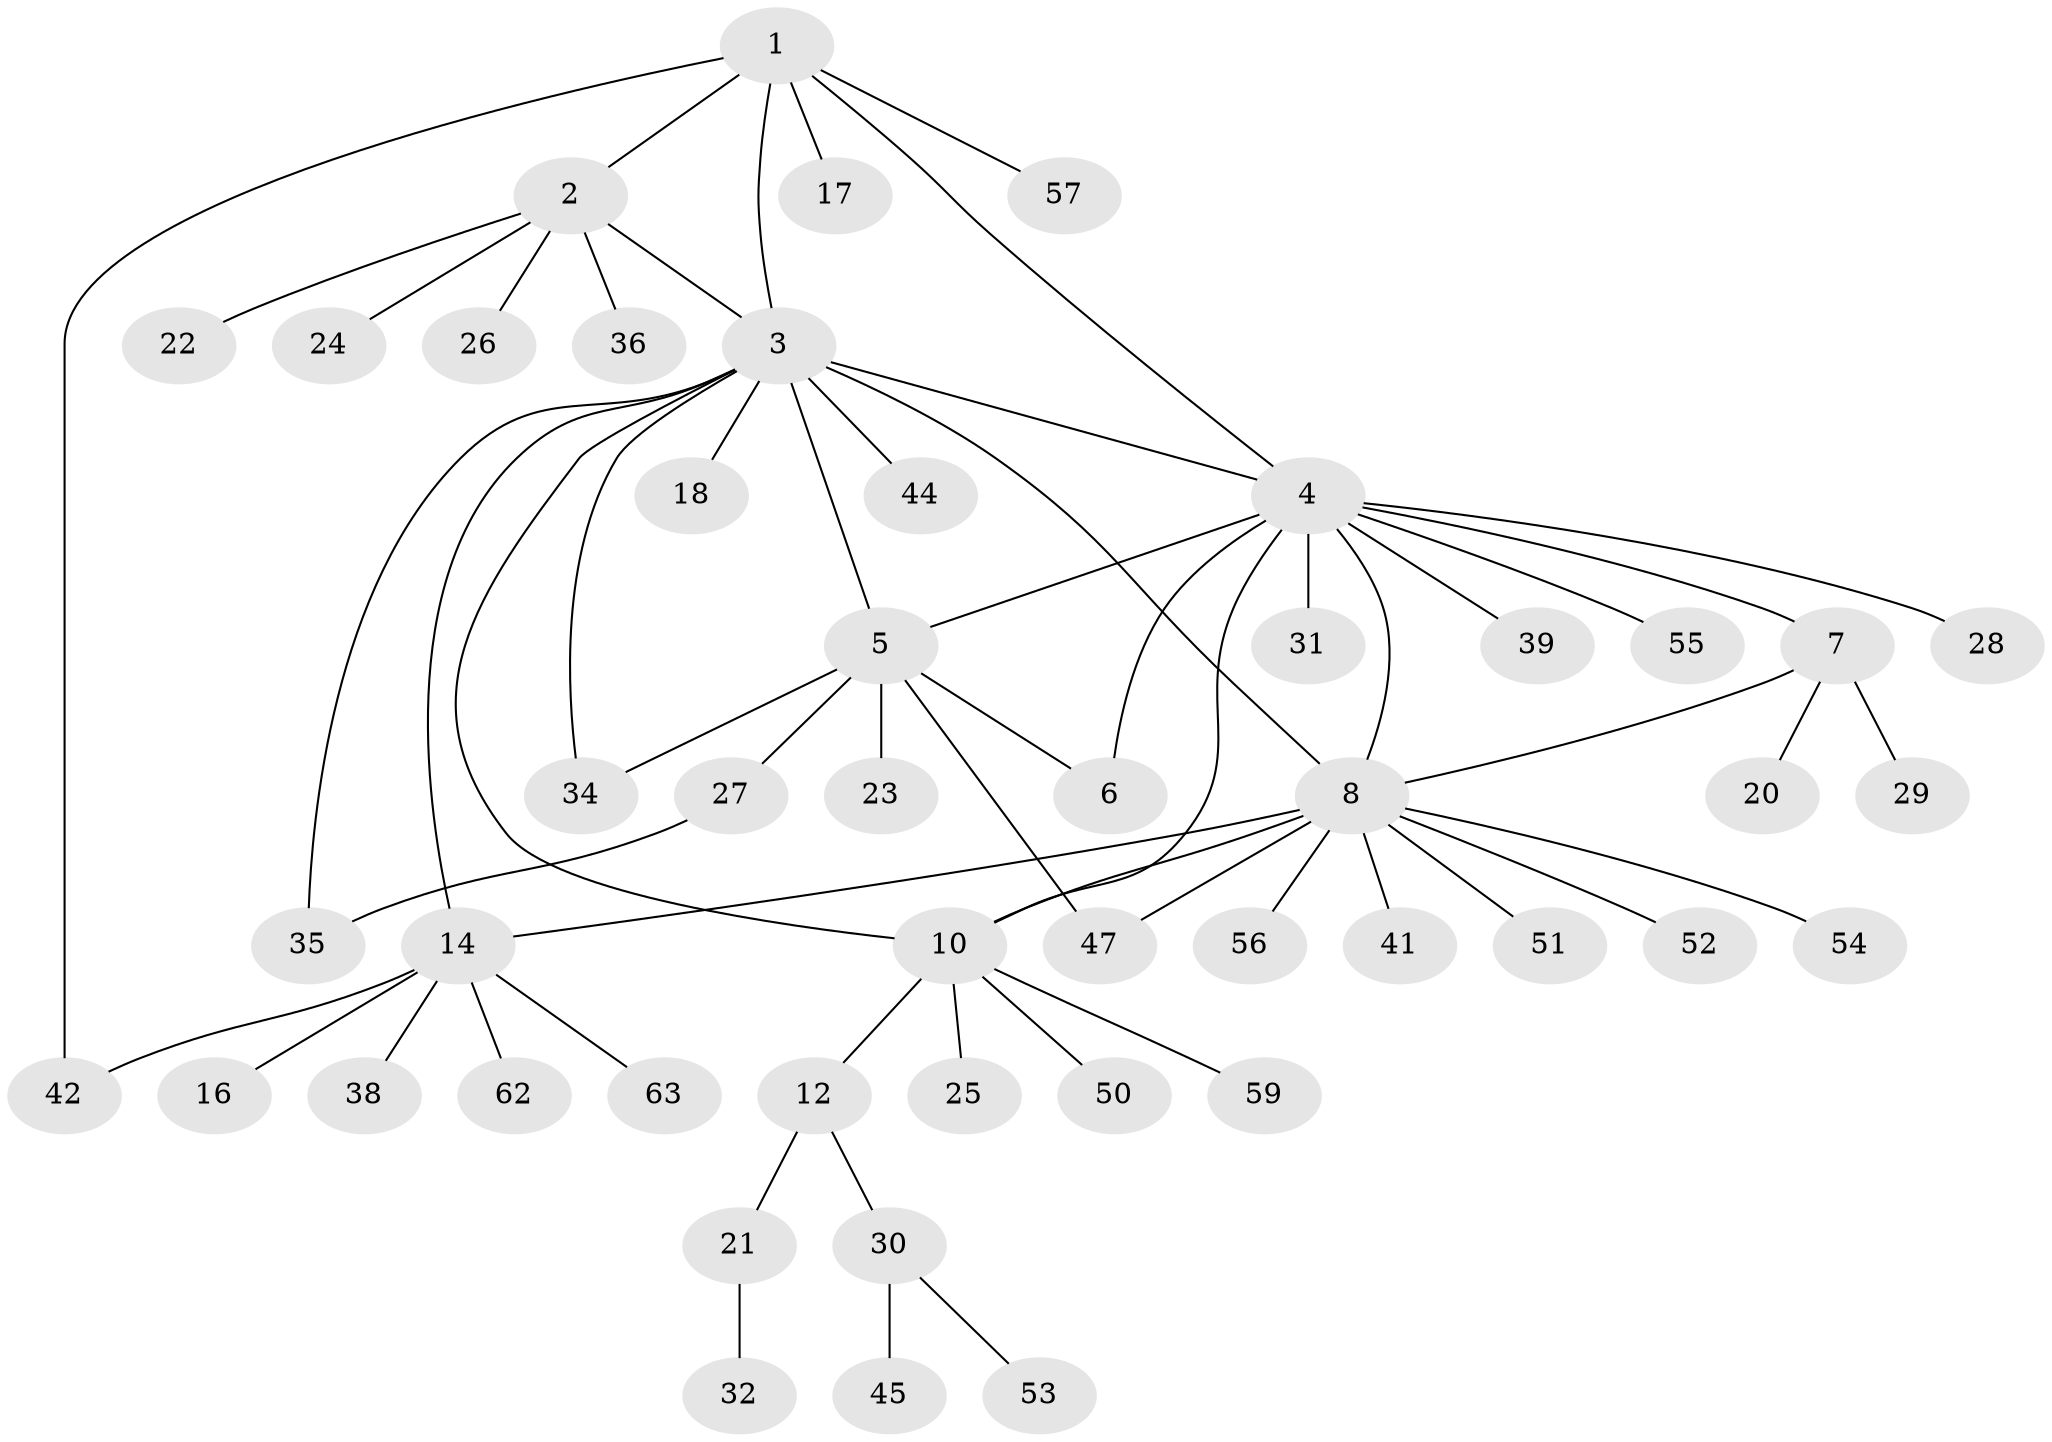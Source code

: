 // Generated by graph-tools (version 1.1) at 2025/24/03/03/25 07:24:10]
// undirected, 48 vertices, 60 edges
graph export_dot {
graph [start="1"]
  node [color=gray90,style=filled];
  1 [super="+33"];
  2 [super="+43"];
  3 [super="+13"];
  4 [super="+9"];
  5 [super="+46"];
  6;
  7 [super="+19"];
  8 [super="+15"];
  10 [super="+11"];
  12 [super="+40"];
  14 [super="+37"];
  16;
  17;
  18;
  20;
  21;
  22;
  23;
  24;
  25;
  26 [super="+48"];
  27 [super="+61"];
  28 [super="+60"];
  29;
  30 [super="+49"];
  31;
  32;
  34;
  35;
  36;
  38;
  39;
  41;
  42;
  44 [super="+58"];
  45;
  47;
  50;
  51;
  52;
  53;
  54;
  55;
  56;
  57;
  59;
  62;
  63;
  1 -- 2;
  1 -- 3;
  1 -- 4;
  1 -- 17;
  1 -- 42;
  1 -- 57;
  2 -- 3;
  2 -- 22;
  2 -- 24;
  2 -- 26;
  2 -- 36;
  3 -- 10;
  3 -- 34;
  3 -- 35;
  3 -- 44;
  3 -- 18;
  3 -- 5;
  3 -- 8;
  3 -- 14;
  3 -- 4;
  4 -- 5;
  4 -- 6;
  4 -- 10;
  4 -- 7;
  4 -- 8;
  4 -- 39;
  4 -- 55;
  4 -- 28;
  4 -- 31;
  5 -- 6;
  5 -- 23;
  5 -- 27;
  5 -- 34;
  5 -- 47;
  7 -- 8;
  7 -- 20;
  7 -- 29;
  8 -- 10 [weight=2];
  8 -- 41;
  8 -- 47;
  8 -- 52;
  8 -- 51;
  8 -- 54;
  8 -- 56;
  8 -- 14;
  10 -- 12 [weight=2];
  10 -- 25;
  10 -- 59;
  10 -- 50;
  12 -- 21;
  12 -- 30;
  14 -- 16;
  14 -- 38;
  14 -- 42;
  14 -- 62;
  14 -- 63;
  21 -- 32;
  27 -- 35;
  30 -- 45;
  30 -- 53;
}

